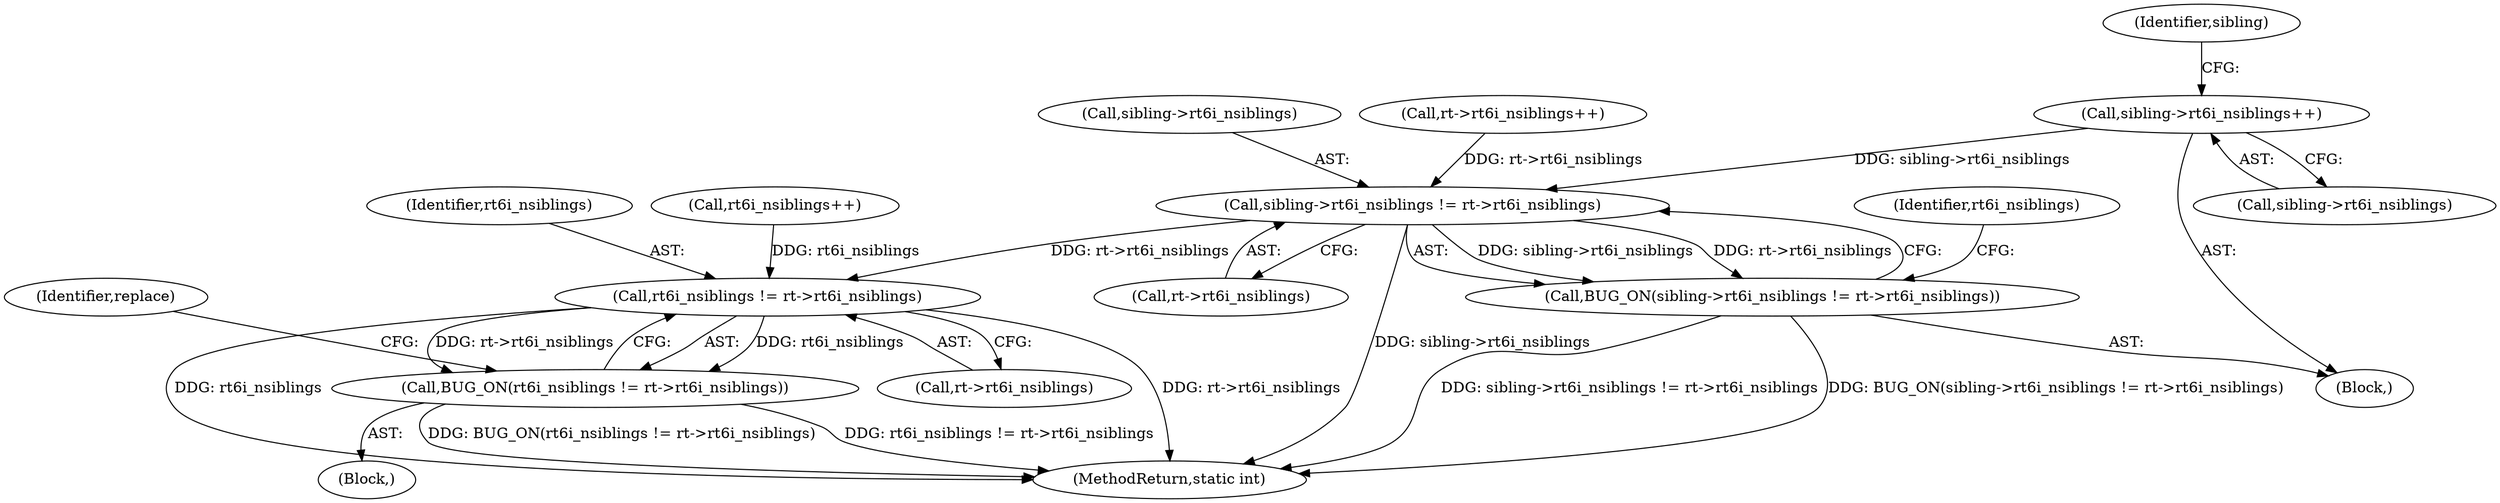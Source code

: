 digraph "0_linux_307f2fb95e9b96b3577916e73d92e104f8f26494@pointer" {
"1000371" [label="(Call,sibling->rt6i_nsiblings++)"];
"1000376" [label="(Call,sibling->rt6i_nsiblings != rt->rt6i_nsiblings)"];
"1000375" [label="(Call,BUG_ON(sibling->rt6i_nsiblings != rt->rt6i_nsiblings))"];
"1000386" [label="(Call,rt6i_nsiblings != rt->rt6i_nsiblings)"];
"1000385" [label="(Call,BUG_ON(rt6i_nsiblings != rt->rt6i_nsiblings))"];
"1000377" [label="(Call,sibling->rt6i_nsiblings)"];
"1000329" [label="(Block,)"];
"1000383" [label="(Call,rt6i_nsiblings++)"];
"1000372" [label="(Call,sibling->rt6i_nsiblings)"];
"1000376" [label="(Call,sibling->rt6i_nsiblings != rt->rt6i_nsiblings)"];
"1000386" [label="(Call,rt6i_nsiblings != rt->rt6i_nsiblings)"];
"1000292" [label="(Call,rt->rt6i_nsiblings++)"];
"1000387" [label="(Identifier,rt6i_nsiblings)"];
"1000388" [label="(Call,rt->rt6i_nsiblings)"];
"1000393" [label="(Identifier,replace)"];
"1000380" [label="(Call,rt->rt6i_nsiblings)"];
"1000385" [label="(Call,BUG_ON(rt6i_nsiblings != rt->rt6i_nsiblings))"];
"1000375" [label="(Call,BUG_ON(sibling->rt6i_nsiblings != rt->rt6i_nsiblings))"];
"1000371" [label="(Call,sibling->rt6i_nsiblings++)"];
"1000529" [label="(MethodReturn,static int)"];
"1000370" [label="(Block,)"];
"1000378" [label="(Identifier,sibling)"];
"1000384" [label="(Identifier,rt6i_nsiblings)"];
"1000371" -> "1000370"  [label="AST: "];
"1000371" -> "1000372"  [label="CFG: "];
"1000372" -> "1000371"  [label="AST: "];
"1000378" -> "1000371"  [label="CFG: "];
"1000371" -> "1000376"  [label="DDG: sibling->rt6i_nsiblings"];
"1000376" -> "1000375"  [label="AST: "];
"1000376" -> "1000380"  [label="CFG: "];
"1000377" -> "1000376"  [label="AST: "];
"1000380" -> "1000376"  [label="AST: "];
"1000375" -> "1000376"  [label="CFG: "];
"1000376" -> "1000529"  [label="DDG: sibling->rt6i_nsiblings"];
"1000376" -> "1000375"  [label="DDG: sibling->rt6i_nsiblings"];
"1000376" -> "1000375"  [label="DDG: rt->rt6i_nsiblings"];
"1000292" -> "1000376"  [label="DDG: rt->rt6i_nsiblings"];
"1000376" -> "1000386"  [label="DDG: rt->rt6i_nsiblings"];
"1000375" -> "1000370"  [label="AST: "];
"1000384" -> "1000375"  [label="CFG: "];
"1000375" -> "1000529"  [label="DDG: sibling->rt6i_nsiblings != rt->rt6i_nsiblings"];
"1000375" -> "1000529"  [label="DDG: BUG_ON(sibling->rt6i_nsiblings != rt->rt6i_nsiblings)"];
"1000386" -> "1000385"  [label="AST: "];
"1000386" -> "1000388"  [label="CFG: "];
"1000387" -> "1000386"  [label="AST: "];
"1000388" -> "1000386"  [label="AST: "];
"1000385" -> "1000386"  [label="CFG: "];
"1000386" -> "1000529"  [label="DDG: rt->rt6i_nsiblings"];
"1000386" -> "1000529"  [label="DDG: rt6i_nsiblings"];
"1000386" -> "1000385"  [label="DDG: rt6i_nsiblings"];
"1000386" -> "1000385"  [label="DDG: rt->rt6i_nsiblings"];
"1000383" -> "1000386"  [label="DDG: rt6i_nsiblings"];
"1000385" -> "1000329"  [label="AST: "];
"1000393" -> "1000385"  [label="CFG: "];
"1000385" -> "1000529"  [label="DDG: rt6i_nsiblings != rt->rt6i_nsiblings"];
"1000385" -> "1000529"  [label="DDG: BUG_ON(rt6i_nsiblings != rt->rt6i_nsiblings)"];
}
